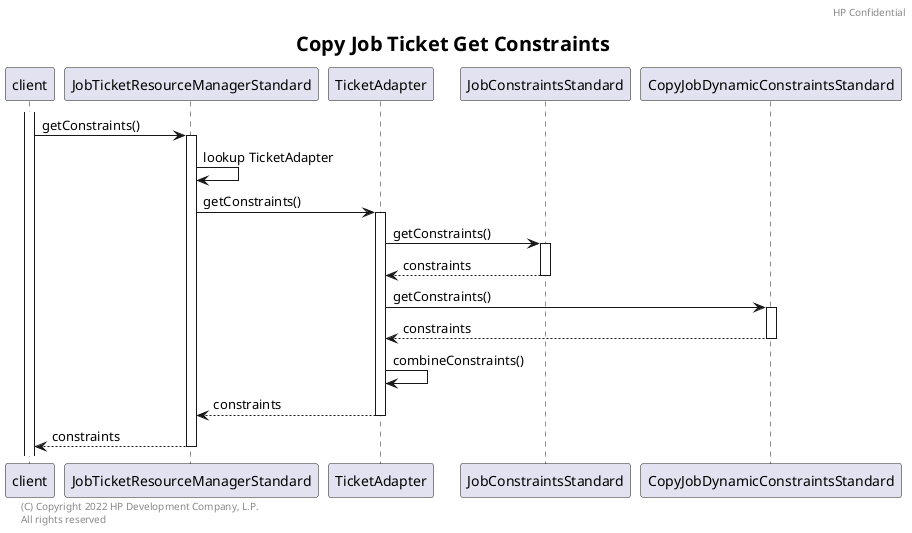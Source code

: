 @startuml
title
<size:20><b>Copy Job Ticket Get Constraints</b></size>
end title
header HP Confidential
left footer \t(C) Copyright 2022 HP Development Company, L.P.\l\tAll rights reserved

'get constraints

'modification of the job ticket
'use of the CSF configuration

participant client
participant JobTicketResourceManagerStandard as jtrm

participant TicketAdapter as ta
participant JobConstraintsStandard as jcs
participant CopyJobDynamicConstraintsStandard as dcstd

activate client


client -> jtrm: getConstraints()

activate jtrm
jtrm -> jtrm : lookup TicketAdapter
jtrm -> ta: getConstraints()
activate ta
ta -> jcs: getConstraints()
activate jcs
ta <-- jcs: constraints
deactivate jcs

ta -> dcstd: getConstraints() 
activate dcstd
ta <-- dcstd: constraints
deactivate dcstd
ta -> ta: combineConstraints()
jtrm <-- ta: constraints
deactivate ta
client <-- jtrm: constraints
deactivate jtrm


@enduml